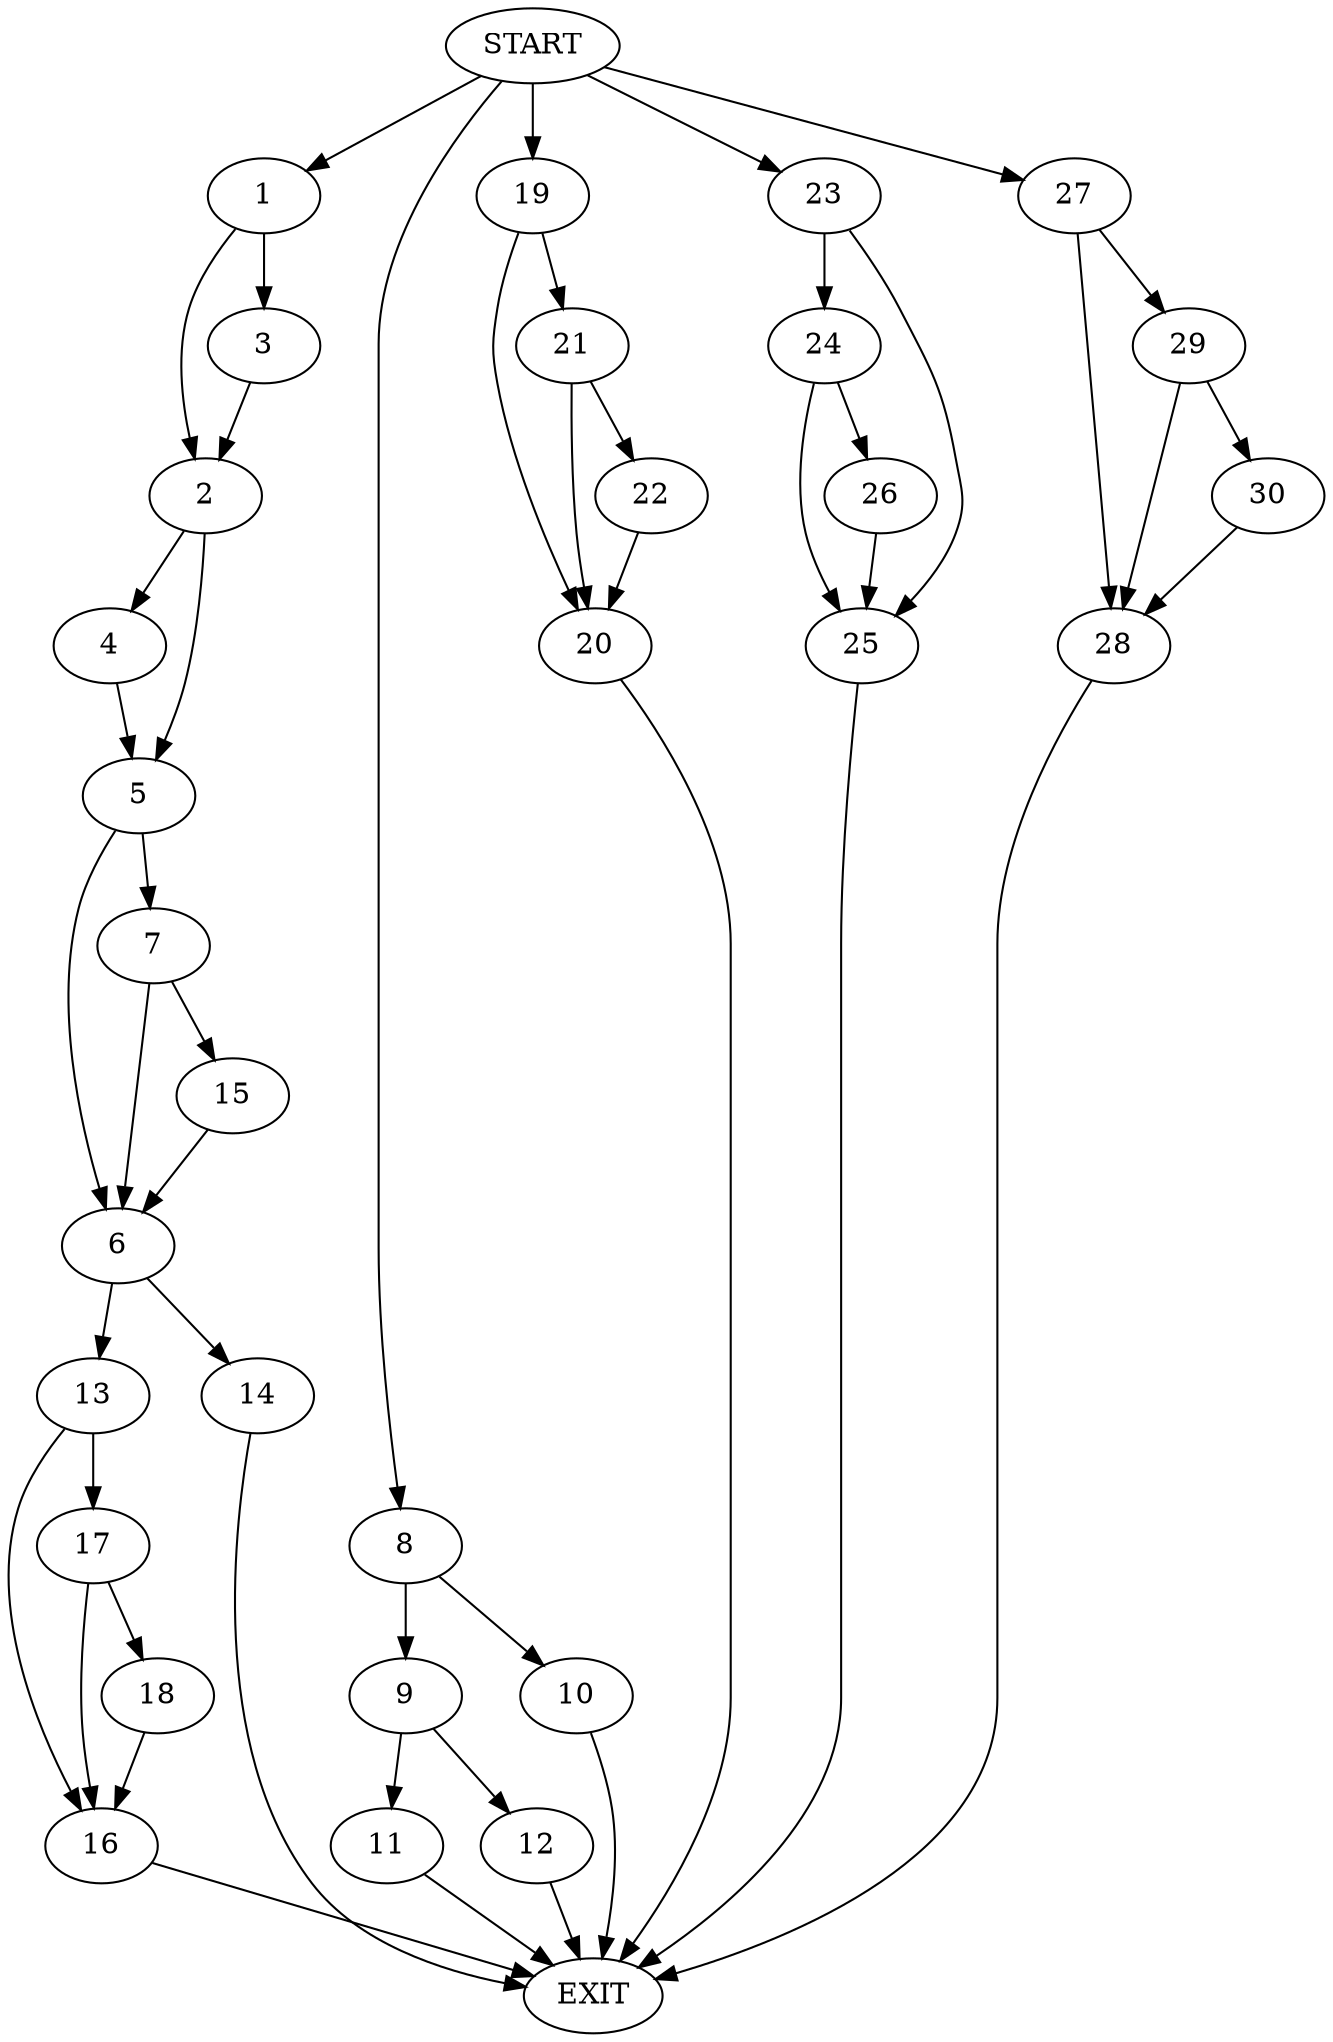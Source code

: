 digraph {
0 [label="START"]
31 [label="EXIT"]
0 -> 1
1 -> 2
1 -> 3
2 -> 4
2 -> 5
3 -> 2
4 -> 5
5 -> 6
5 -> 7
0 -> 8
8 -> 9
8 -> 10
9 -> 11
9 -> 12
10 -> 31
12 -> 31
11 -> 31
6 -> 13
6 -> 14
7 -> 6
7 -> 15
15 -> 6
14 -> 31
13 -> 16
13 -> 17
16 -> 31
17 -> 16
17 -> 18
18 -> 16
0 -> 19
19 -> 20
19 -> 21
21 -> 20
21 -> 22
20 -> 31
22 -> 20
0 -> 23
23 -> 24
23 -> 25
24 -> 25
24 -> 26
25 -> 31
26 -> 25
0 -> 27
27 -> 28
27 -> 29
28 -> 31
29 -> 30
29 -> 28
30 -> 28
}
